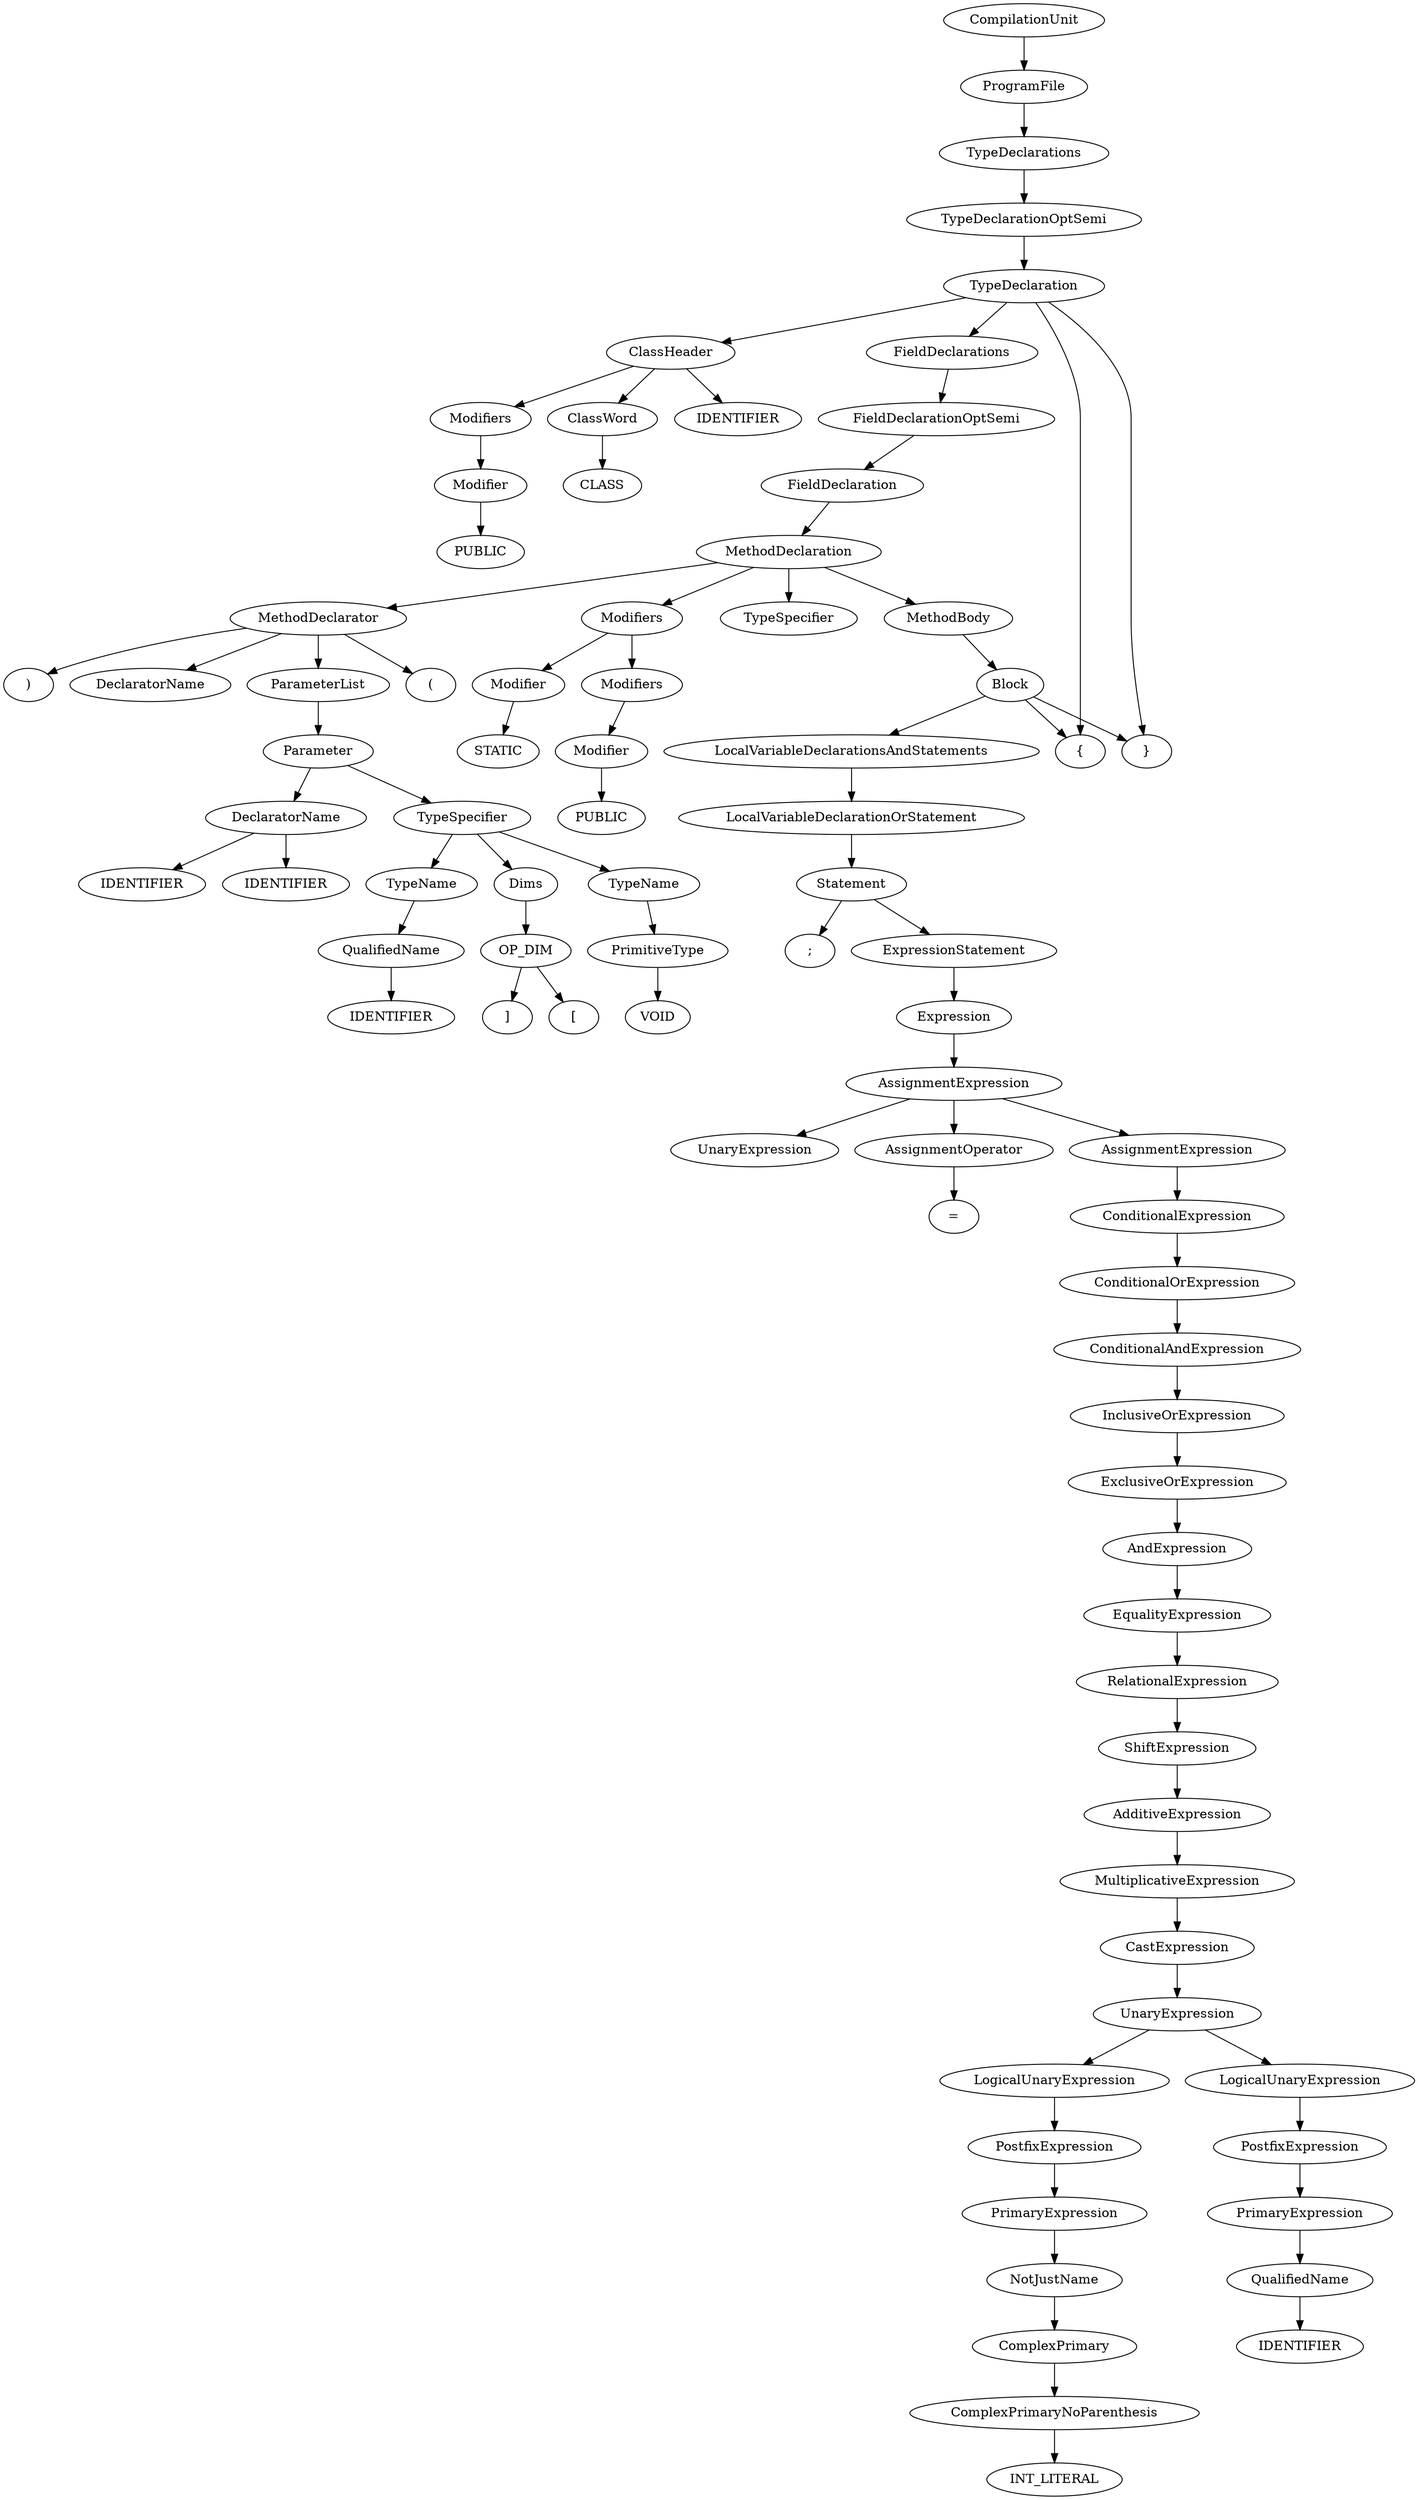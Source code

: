 digraph "Parse Tree" {
	ProgramFile1 [label = "ProgramFile"] 
	CompilationUnit -> {  ProgramFile1 }
	TypeDeclarations1 [label = "TypeDeclarations"] 
	ProgramFile1 -> {  TypeDeclarations1 }
	TypeDeclarationOptSemi1 [label = "TypeDeclarationOptSemi"] 
	TypeDeclarations1 -> {  TypeDeclarationOptSemi1 }
	TypeDeclaration1 [label = "TypeDeclaration"] 
	TypeDeclarationOptSemi1 -> {  TypeDeclaration1 }
	ClassHeader1 [label = "ClassHeader"] 
	FieldDeclarations1 [label = "FieldDeclarations"] 
	TypeDeclaration1 -> {  ClassHeader1 "{" FieldDeclarations1 "}" }
	FieldDeclarationOptSemi1 [label = "FieldDeclarationOptSemi"] 
	FieldDeclarations1 -> {  FieldDeclarationOptSemi1 }
	FieldDeclaration1 [label = "FieldDeclaration"] 
	FieldDeclarationOptSemi1 -> {  FieldDeclaration1 }
	MethodDeclaration1 [label = "MethodDeclaration"] 
	FieldDeclaration1 -> {  MethodDeclaration1 }
	Modifiers1 [label = "Modifiers"] 
	TypeSpecifier1 [label = "TypeSpecifier"] 
	MethodDeclarator1 [label = "MethodDeclarator"] 
	MethodBody1 [label = "MethodBody"] 
	MethodDeclaration1 -> {  Modifiers1 TypeSpecifier1 MethodDeclarator1 MethodBody1 }
	Block1 [label = "Block"] 
	MethodBody1 -> {  Block1 }
	LocalVariableDeclarationsAndStatements1 [label = "LocalVariableDeclarationsAndStatements"] 
	Block1 -> {  "{" LocalVariableDeclarationsAndStatements1 "}" }
	LocalVariableDeclarationOrStatement1 [label = "LocalVariableDeclarationOrStatement"] 
	LocalVariableDeclarationsAndStatements1 -> {  LocalVariableDeclarationOrStatement1 }
	Statement1 [label = "Statement"] 
	LocalVariableDeclarationOrStatement1 -> {  Statement1 }
	ExpressionStatement1 [label = "ExpressionStatement"] 
	Statement1 -> {  ExpressionStatement1 ";" }
	Expression1 [label = "Expression"] 
	ExpressionStatement1 -> {  Expression1 }
	AssignmentExpression1 [label = "AssignmentExpression"] 
	Expression1 -> {  AssignmentExpression1 }
	UnaryExpression1 [label = "UnaryExpression"] 
	AssignmentOperator1 [label = "AssignmentOperator"] 
	AssignmentExpression2 [label = "AssignmentExpression"] 
	AssignmentExpression1 -> {  UnaryExpression1 AssignmentOperator1 AssignmentExpression2 }
	ConditionalExpression1 [label = "ConditionalExpression"] 
	AssignmentExpression2 -> {  ConditionalExpression1 }
	ConditionalOrExpression1 [label = "ConditionalOrExpression"] 
	ConditionalExpression1 -> {  ConditionalOrExpression1 }
	ConditionalAndExpression1 [label = "ConditionalAndExpression"] 
	ConditionalOrExpression1 -> {  ConditionalAndExpression1 }
	InclusiveOrExpression1 [label = "InclusiveOrExpression"] 
	ConditionalAndExpression1 -> {  InclusiveOrExpression1 }
	ExclusiveOrExpression1 [label = "ExclusiveOrExpression"] 
	InclusiveOrExpression1 -> {  ExclusiveOrExpression1 }
	AndExpression1 [label = "AndExpression"] 
	ExclusiveOrExpression1 -> {  AndExpression1 }
	EqualityExpression1 [label = "EqualityExpression"] 
	AndExpression1 -> {  EqualityExpression1 }
	RelationalExpression1 [label = "RelationalExpression"] 
	EqualityExpression1 -> {  RelationalExpression1 }
	ShiftExpression1 [label = "ShiftExpression"] 
	RelationalExpression1 -> {  ShiftExpression1 }
	AdditiveExpression1 [label = "AdditiveExpression"] 
	ShiftExpression1 -> {  AdditiveExpression1 }
	MultiplicativeExpression1 [label = "MultiplicativeExpression"] 
	AdditiveExpression1 -> {  MultiplicativeExpression1 }
	CastExpression1 [label = "CastExpression"] 
	MultiplicativeExpression1 -> {  CastExpression1 }
	UnaryExpression2 [label = "UnaryExpression"] 
	CastExpression1 -> {  UnaryExpression2 }
	LogicalUnaryExpression1 [label = "LogicalUnaryExpression"] 
	UnaryExpression2 -> {  LogicalUnaryExpression1 }
	PostfixExpression1 [label = "PostfixExpression"] 
	LogicalUnaryExpression1 -> {  PostfixExpression1 }
	PrimaryExpression1 [label = "PrimaryExpression"] 
	PostfixExpression1 -> {  PrimaryExpression1 }
	NotJustName1 [label = "NotJustName"] 
	PrimaryExpression1 -> {  NotJustName1 }
	ComplexPrimary1 [label = "ComplexPrimary"] 
	NotJustName1 -> {  ComplexPrimary1 }
	ComplexPrimaryNoParenthesis1 [label = "ComplexPrimaryNoParenthesis"] 
	ComplexPrimary1 -> {  ComplexPrimaryNoParenthesis1 }
	INT_LITERAL1 [label = "INT_LITERAL"] 
	ComplexPrimaryNoParenthesis1 -> {  INT_LITERAL1 }
	AssignmentOperator1 -> {  "=" }
	LogicalUnaryExpression2 [label = "LogicalUnaryExpression"] 
	UnaryExpression2 -> {  LogicalUnaryExpression2 }
	PostfixExpression2 [label = "PostfixExpression"] 
	LogicalUnaryExpression2 -> {  PostfixExpression2 }
	PrimaryExpression2 [label = "PrimaryExpression"] 
	PostfixExpression2 -> {  PrimaryExpression2 }
	QualifiedName1 [label = "QualifiedName"] 
	PrimaryExpression2 -> {  QualifiedName1 }
	IDENTIFIER1 [label = "IDENTIFIER"] 
	QualifiedName1 -> {  IDENTIFIER1 }
	DeclaratorName1 [label = "DeclaratorName"] 
	ParameterList1 [label = "ParameterList"] 
	MethodDeclarator1 -> {  DeclaratorName1 "(" ParameterList1 ")" }
	Parameter1 [label = "Parameter"] 
	ParameterList1 -> {  Parameter1 }
	TypeSpecifier2 [label = "TypeSpecifier"] 
	DeclaratorName2 [label = "DeclaratorName"] 
	Parameter1 -> {  TypeSpecifier2 DeclaratorName2 }
	IDENTIFIER2 [label = "IDENTIFIER"] 
	DeclaratorName2 -> {  IDENTIFIER2 }
	TypeName1 [label = "TypeName"] 
	Dims1 [label = "Dims"] 
	TypeSpecifier2 -> {  TypeName1 Dims1 }
	OP_DIM1 [label = "OP_DIM"] 
	Dims1 -> {  OP_DIM1 }
	OP_DIM1 -> {  "[" "]" }
	QualifiedName2 [label = "QualifiedName"] 
	TypeName1 -> {  QualifiedName2 }
	IDENTIFIER3 [label = "IDENTIFIER"] 
	QualifiedName2 -> {  IDENTIFIER3 }
	IDENTIFIER4 [label = "IDENTIFIER"] 
	DeclaratorName2 -> {  IDENTIFIER4 }
	TypeName2 [label = "TypeName"] 
	TypeSpecifier2 -> {  TypeName2 }
	PrimitiveType1 [label = "PrimitiveType"] 
	TypeName2 -> {  PrimitiveType1 }
	VOID1 [label = "VOID"] 
	PrimitiveType1 -> {  VOID1 }
	Modifiers2 [label = "Modifiers"] 
	Modifier1 [label = "Modifier"] 
	Modifiers1 -> {  Modifiers2 Modifier1 }
	STATIC1 [label = "STATIC"] 
	Modifier1 -> {  STATIC1 }
	Modifier2 [label = "Modifier"] 
	Modifiers2 -> {  Modifier2 }
	PUBLIC1 [label = "PUBLIC"] 
	Modifier2 -> {  PUBLIC1 }
	Modifiers3 [label = "Modifiers"] 
	ClassWord1 [label = "ClassWord"] 
	IDENTIFIER5 [label = "IDENTIFIER"] 
	ClassHeader1 -> {  Modifiers3 ClassWord1 IDENTIFIER5 }
	CLASS1 [label = "CLASS"] 
	ClassWord1 -> {  CLASS1 }
	Modifier3 [label = "Modifier"] 
	Modifiers3 -> {  Modifier3 }
	PUBLIC2 [label = "PUBLIC"] 
	Modifier3 -> {  PUBLIC2 }

}